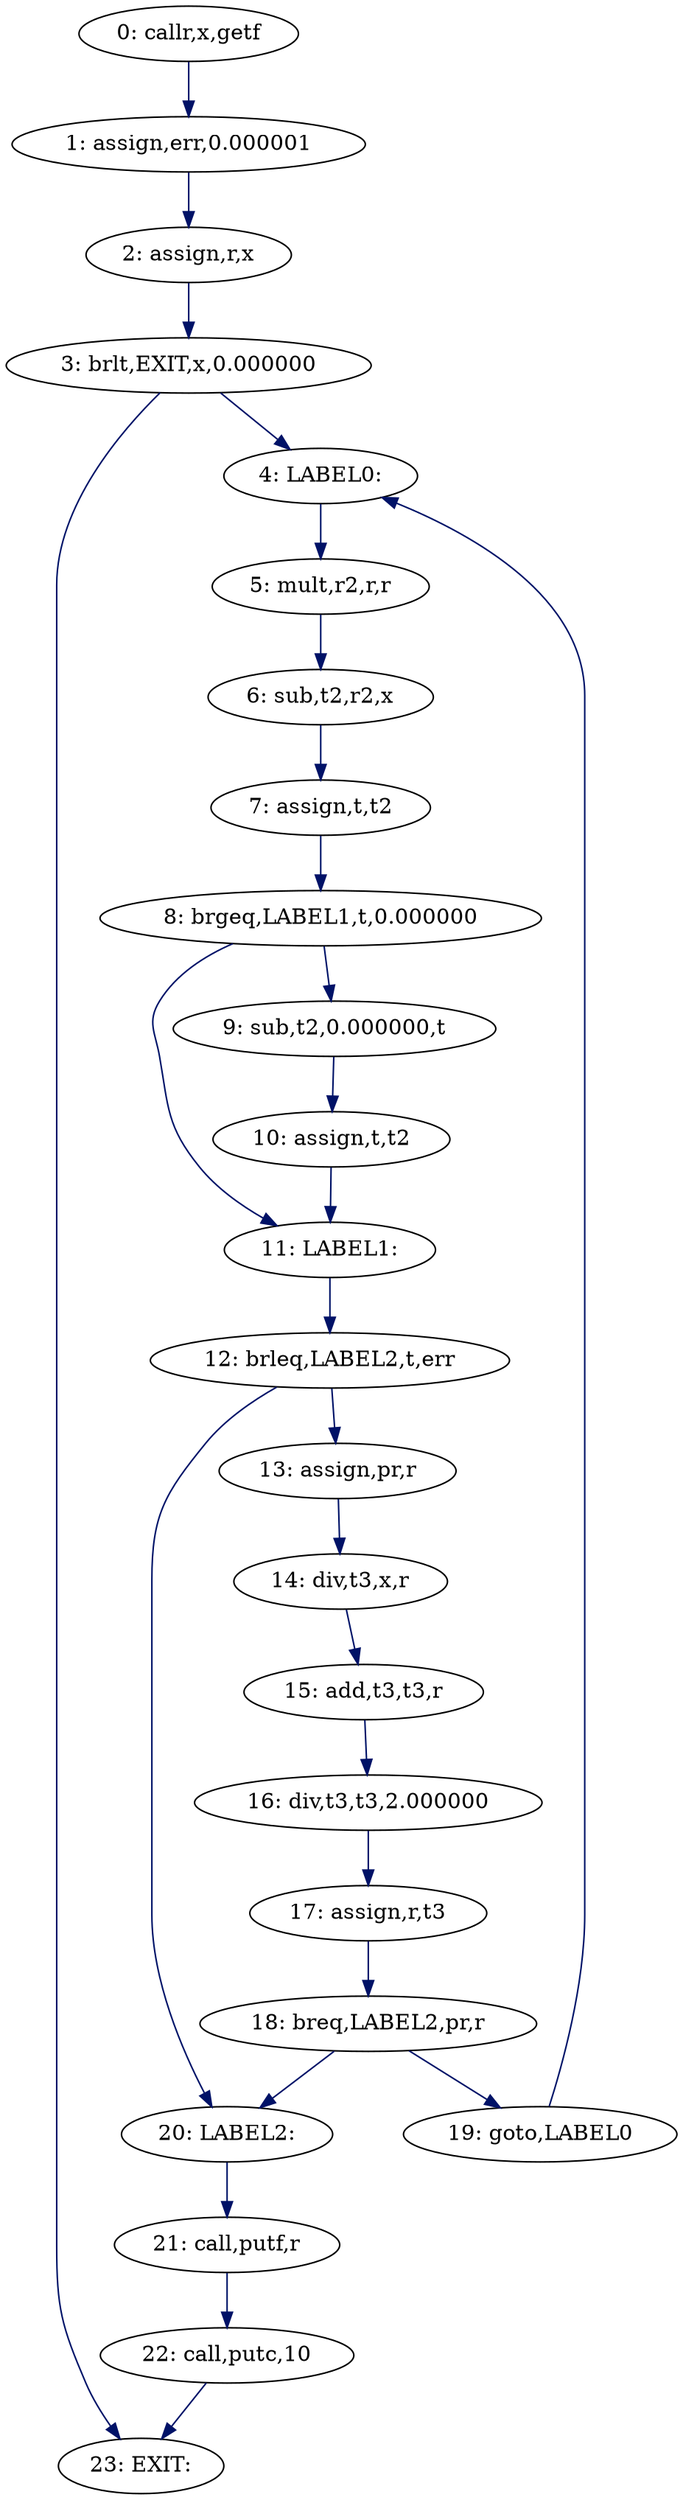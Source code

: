 digraph G {
  "23: EXIT:";
  "4: LABEL0:";
  "11: LABEL1:";
  "20: LABEL2:";
  "1: assign,err,0.000001";
  "13: assign,pr,r";
  "17: assign,r,t3";
  "2: assign,r,x";
  "7: assign,t,t2";
  "10: assign,t,t2";
  "15: add,t3,t3,r";
  "9: sub,t2,0.000000,t";
  "6: sub,t2,r2,x";
  "5: mult,r2,r,r";
  "16: div,t3,t3,2.000000";
  "14: div,t3,x,r";
  "19: goto,LABEL0";
  "18: breq,LABEL2,pr,r";
  "3: brlt,EXIT,x,0.000000";
  "8: brgeq,LABEL1,t,0.000000";
  "12: brleq,LABEL2,t,err";
  "22: call,putc,10";
  "21: call,putf,r";
  "0: callr,x,getf";
  
  
  "4: LABEL0:" -> "5: mult,r2,r,r" [color="#001267", label="", ];
  "11: LABEL1:" -> "12: brleq,LABEL2,t,err" [color="#001267", label="", ];
  "20: LABEL2:" -> "21: call,putf,r" [color="#001267", label="", ];
  "1: assign,err,0.000001" -> "2: assign,r,x" [color="#001267", label="", ];
  "13: assign,pr,r" -> "14: div,t3,x,r" [color="#001267", label="", ];
  "17: assign,r,t3" -> "18: breq,LABEL2,pr,r" [color="#001267", label="", ];
  "2: assign,r,x" -> "3: brlt,EXIT,x,0.000000" [color="#001267", label="", ];
  "7: assign,t,t2" -> "8: brgeq,LABEL1,t,0.000000" [color="#001267",
                                                    label="", ];
  "10: assign,t,t2" -> "11: LABEL1:" [color="#001267", label="", ];
  "15: add,t3,t3,r" -> "16: div,t3,t3,2.000000" [color="#001267", label="", ];
  "9: sub,t2,0.000000,t" -> "10: assign,t,t2" [color="#001267", label="", ];
  "6: sub,t2,r2,x" -> "7: assign,t,t2" [color="#001267", label="", ];
  "5: mult,r2,r,r" -> "6: sub,t2,r2,x" [color="#001267", label="", ];
  "16: div,t3,t3,2.000000" -> "17: assign,r,t3" [color="#001267", label="", ];
  "14: div,t3,x,r" -> "15: add,t3,t3,r" [color="#001267", label="", ];
  "19: goto,LABEL0" -> "4: LABEL0:" [color="#001267", label="", ];
  "18: breq,LABEL2,pr,r" -> "20: LABEL2:" [color="#001267", label="", ];
  "18: breq,LABEL2,pr,r" -> "19: goto,LABEL0" [color="#001267", label="", ];
  "3: brlt,EXIT,x,0.000000" -> "23: EXIT:" [color="#001267", label="", ];
  "3: brlt,EXIT,x,0.000000" -> "4: LABEL0:" [color="#001267", label="", ];
  "8: brgeq,LABEL1,t,0.000000" -> "11: LABEL1:" [color="#001267", label="", ];
  "8: brgeq,LABEL1,t,0.000000" -> "9: sub,t2,0.000000,t" [color="#001267",
                                                          label="", ];
  "12: brleq,LABEL2,t,err" -> "20: LABEL2:" [color="#001267", label="", ];
  "12: brleq,LABEL2,t,err" -> "13: assign,pr,r" [color="#001267", label="", ];
  "22: call,putc,10" -> "23: EXIT:" [color="#001267", label="", ];
  "21: call,putf,r" -> "22: call,putc,10" [color="#001267", label="", ];
  "0: callr,x,getf" -> "1: assign,err,0.000001" [color="#001267", label="", ];
  
  }